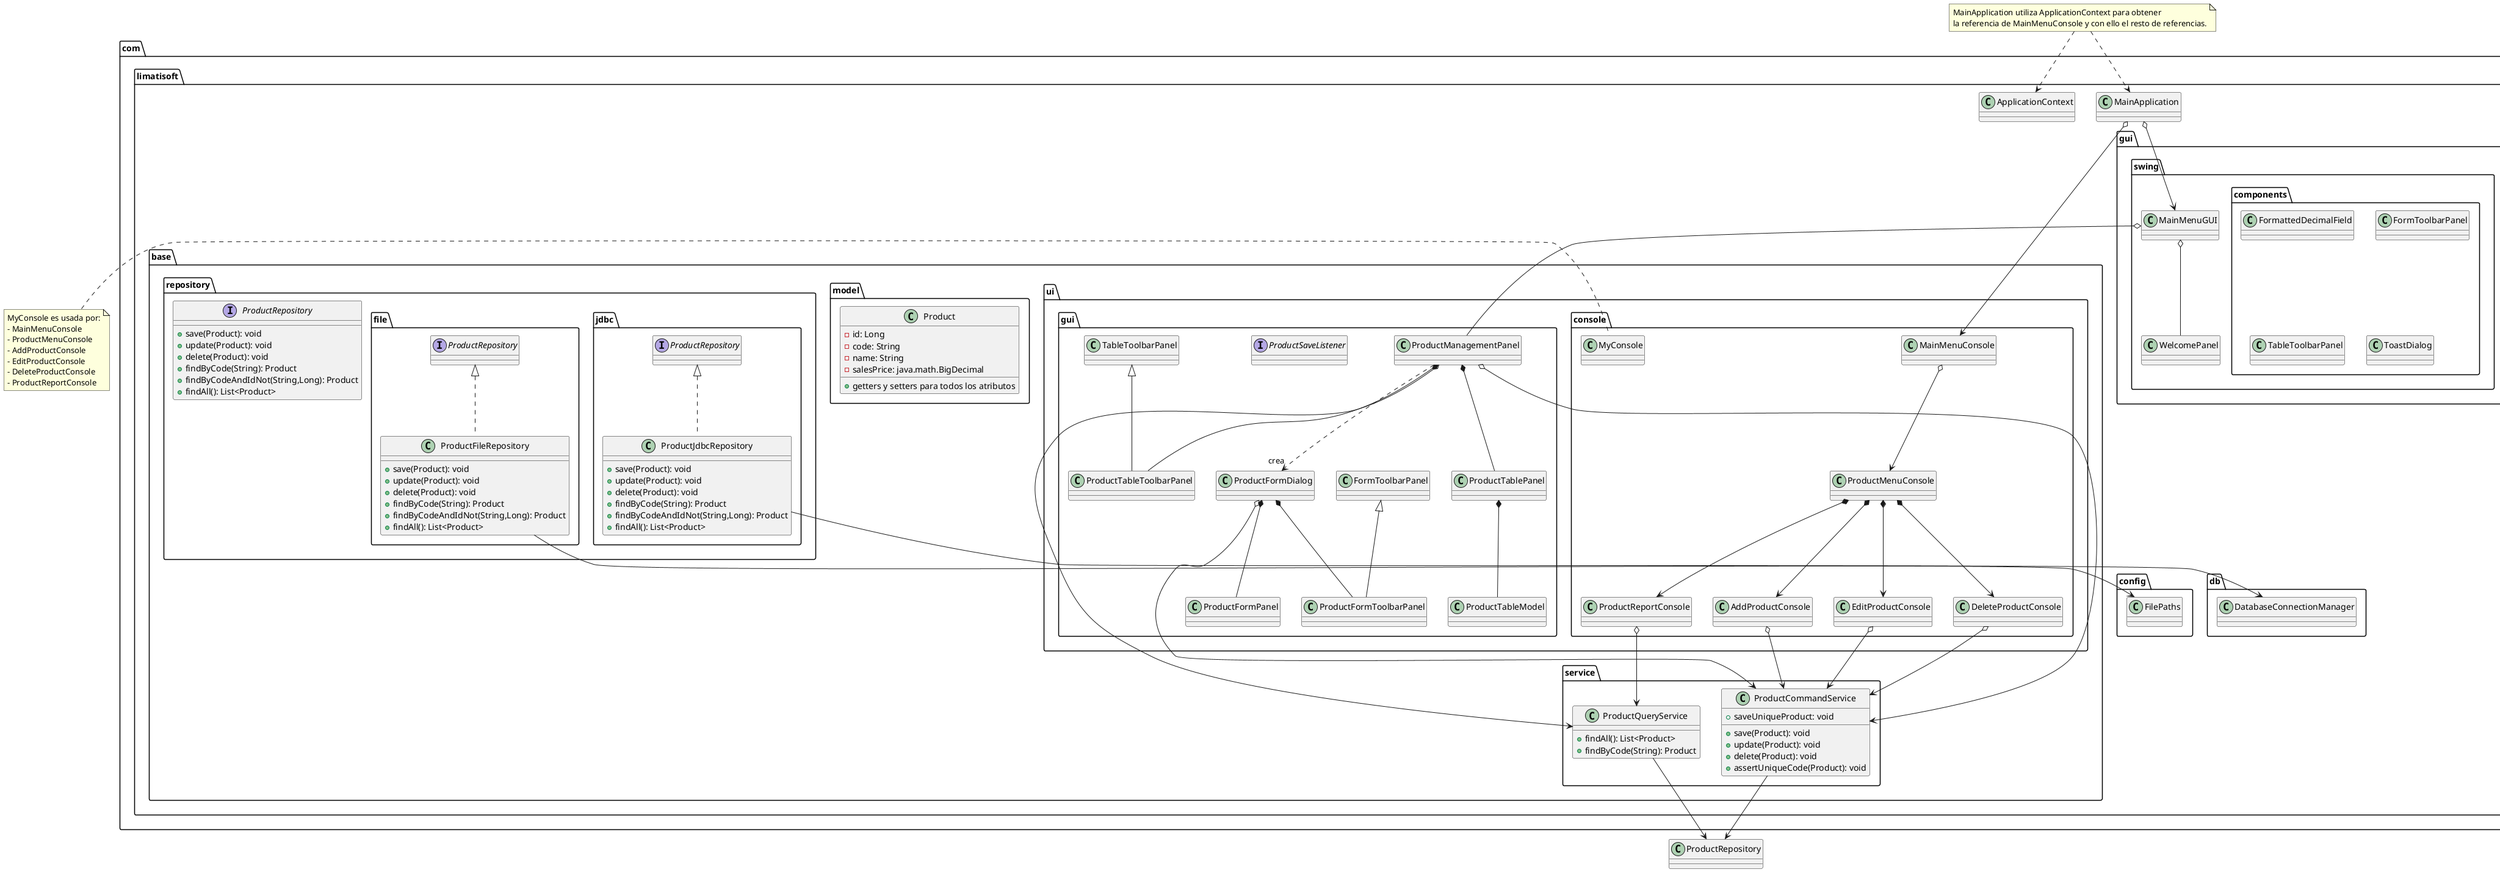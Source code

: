 @startuml
allowmixing
package "com.limatisoft" {
	class MainApplication 
	class ApplicationContext
}

package "com.limatisoft.base.ui.console" {
	class MyConsole
	class MainMenuConsole
	class ProductMenuConsole
	class AddProductConsole
	class EditProductConsole
	class DeleteProductConsole
	class ProductReportConsole
}

package "com.limatisoft.base.ui.console" {
	class MainMenuConsole
	class ProductMenuConsole
	class AddProductConsole
	class EditProductConsole
	class DeleteProductConsole
	class ProductReportConsole 
}

package "com.limatisoft.gui.swing" {
	class MainMenuGUI
	class WelcomePanel
}


package "com.limatisoft.gui.swing.components" {
	class FormattedDecimalField 
	class FormToolbarPanel
	class TableToolbarPanel
	class ToastDialog 
}

package "com.limatisoft.base.ui.gui" {
	class ProductFormDialog
	class ProductFormPanel
	class ProductFormToolbarPanel extends FormToolbarPanel
	class ProductManagementPanel
	interface ProductSaveListener
	class ProductTablePanel{
	}
	class ProductTableModel{
	}
	class ProductTableToolbarPanel extends TableToolbarPanel
}

note left of MyConsole
  MyConsole es usada por:
  - MainMenuConsole
  - ProductMenuConsole
  - AddProductConsole
  - EditProductConsole
  - DeleteProductConsole
  - ProductReportConsole
end note

note as N1MainApplicationApplicationContext
	MainApplication utiliza ApplicationContext para obtener
	la referencia de MainMenuConsole y con ello el resto de referencias.
end note
    
package "com.limatisoft.base.service" {
	class ProductCommandService{
		+ save(Product): void
	    + update(Product): void
	    + delete(Product): void
	    + saveUniqueProduct: void
	    + assertUniqueCode(Product): void
	}
	class ProductQueryService {
    	+ findAll(): List<Product>
    	+ findByCode(String): Product
	}
}

package "com.limatisoft.base.model" {
	class Product {
	    - id: Long 
	    - code: String
	    - name: String
	    - salesPrice: java.math.BigDecimal
	     {method} +getters y setters para todos los atributos
	}
} 

package "com.limatisoft.base.repository" {
	interface ProductRepository{
		+ save(Product): void
		+ update(Product): void
		+ delete(Product): void
	    + findByCode(String): Product
	    + findByCodeAndIdNot(String,Long): Product
	    + findAll(): List<Product>
	}

	package "com.limatisoft.base.repository.file" {
		class ProductFileRepository implements ProductRepository{
			+ save(Product): void
			+ update(Product): void
			+ delete(Product): void
		    + findByCode(String): Product
		    + findByCodeAndIdNot(String,Long): Product
		    + findAll(): List<Product>
		}
	}
	
	package "com.limatisoft.base.repository.jdbc" {
		class ProductJdbcRepository implements ProductRepository{
			+ save(Product): void
			+ update(Product): void
			+ delete(Product): void
		    + findByCode(String): Product
		    + findByCodeAndIdNot(String,Long): Product
		    + findAll(): List<Product>
		}
	}
}

package "com.limatisoft.db" {
	class DatabaseConnectionManager 
}

package "com.limatisoft.config" {
	class FilePaths 
}
 
MainApplication o--> MainMenuConsole
MainMenuConsole o--> ProductMenuConsole
ProductMenuConsole *--> AddProductConsole
ProductMenuConsole *--> EditProductConsole
ProductMenuConsole *--> DeleteProductConsole
ProductMenuConsole *--> ProductReportConsole
AddProductConsole o--> ProductCommandService
EditProductConsole o--> ProductCommandService

DeleteProductConsole o--> ProductCommandService
ProductReportConsole o--> ProductQueryService
ProductCommandService --> ProductRepository
ProductQueryService --> ProductRepository
ProductJdbcRepository --> DatabaseConnectionManager
ProductFileRepository --> FilePaths
N1MainApplicationApplicationContext ..> MainApplication 
N1MainApplicationApplicationContext ..> ApplicationContext

MainApplication o--> MainMenuGUI
MainMenuGUI o-- WelcomePanel
MainMenuGUI o-- ProductManagementPanel
ProductFormDialog *-- ProductFormPanel
ProductFormDialog *-- ProductFormToolbarPanel
ProductManagementPanel *-- ProductTablePanel
ProductManagementPanel *-- ProductTableToolbarPanel
ProductTablePanel *-- ProductTableModel
ProductManagementPanel ..> "crea" ProductFormDialog

ProductManagementPanel o--> ProductCommandService
ProductManagementPanel o--> ProductQueryService
ProductFormDialog o--> ProductCommandService
@enduml

